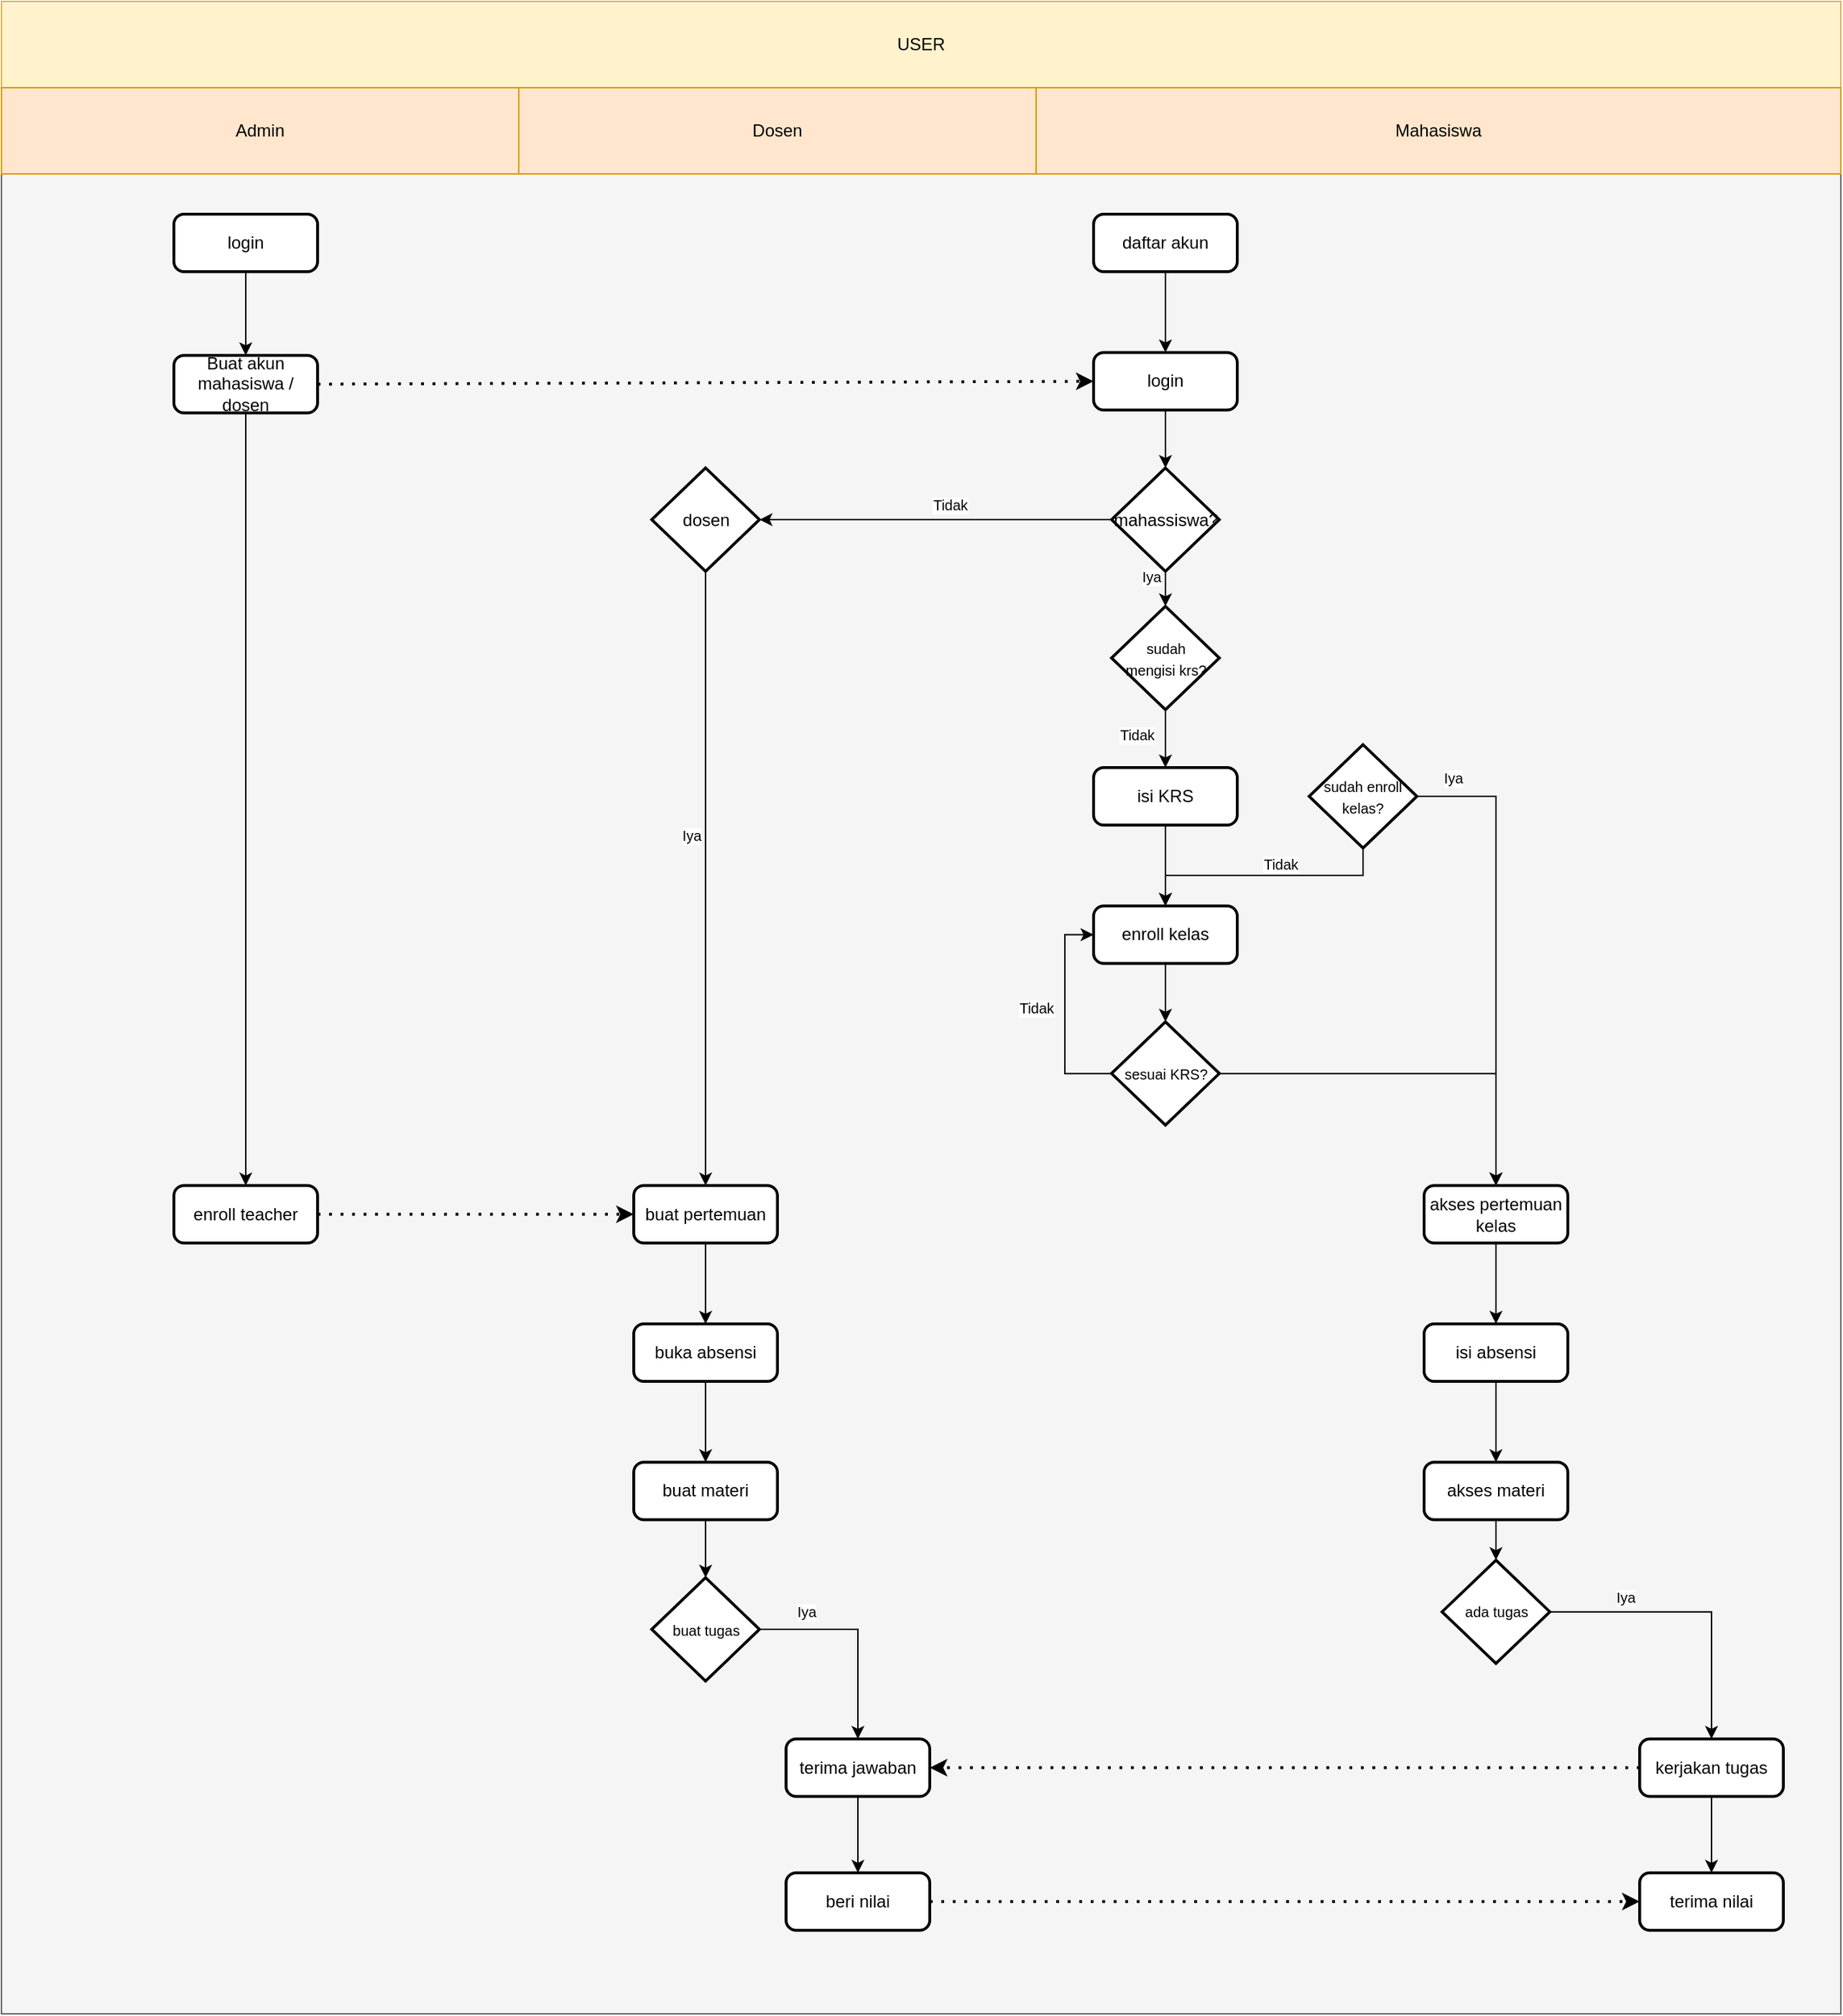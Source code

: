<mxfile version="17.4.0" type="device"><diagram id="C5RBs43oDa-KdzZeNtuy" name="Page-1"><mxGraphModel dx="1361" dy="1180" grid="1" gridSize="10" guides="1" tooltips="1" connect="1" arrows="1" fold="1" page="1" pageScale="1" pageWidth="827" pageHeight="1169" math="0" shadow="0"><root><mxCell id="WIyWlLk6GJQsqaUBKTNV-0"/><mxCell id="WIyWlLk6GJQsqaUBKTNV-1" parent="WIyWlLk6GJQsqaUBKTNV-0"/><mxCell id="b7F_dF6Ou-ItBb_28GjG-196" value="" style="whiteSpace=wrap;html=1;aspect=fixed;fontSize=10;strokeWidth=1;fillColor=#f5f5f5;strokeColor=#666666;fontColor=#333333;" vertex="1" parent="WIyWlLk6GJQsqaUBKTNV-1"><mxGeometry x="1040" y="240" width="1280" height="1280" as="geometry"/></mxCell><mxCell id="b7F_dF6Ou-ItBb_28GjG-5" value="" style="group" vertex="1" connectable="0" parent="WIyWlLk6GJQsqaUBKTNV-1"><mxGeometry x="1040" y="120" width="1280" height="120" as="geometry"/></mxCell><mxCell id="b7F_dF6Ou-ItBb_28GjG-0" value="USER" style="rounded=0;whiteSpace=wrap;html=1;fillColor=#fff2cc;strokeColor=#d6b656;" vertex="1" parent="b7F_dF6Ou-ItBb_28GjG-5"><mxGeometry width="1280" height="60" as="geometry"/></mxCell><mxCell id="b7F_dF6Ou-ItBb_28GjG-1" value="Admin" style="rounded=0;whiteSpace=wrap;html=1;fillColor=#ffe6cc;strokeColor=#d79b00;" vertex="1" parent="b7F_dF6Ou-ItBb_28GjG-5"><mxGeometry y="60" width="360" height="60" as="geometry"/></mxCell><mxCell id="b7F_dF6Ou-ItBb_28GjG-3" value="Dosen" style="rounded=0;whiteSpace=wrap;html=1;fillColor=#ffe6cc;strokeColor=#d79b00;" vertex="1" parent="b7F_dF6Ou-ItBb_28GjG-5"><mxGeometry x="360" y="60" width="360" height="60" as="geometry"/></mxCell><mxCell id="b7F_dF6Ou-ItBb_28GjG-4" value="Mahasiswa" style="rounded=0;whiteSpace=wrap;html=1;fillColor=#ffe6cc;strokeColor=#d79b00;" vertex="1" parent="b7F_dF6Ou-ItBb_28GjG-5"><mxGeometry x="720" y="60" width="560" height="60" as="geometry"/></mxCell><mxCell id="b7F_dF6Ou-ItBb_28GjG-195" style="edgeStyle=orthogonalEdgeStyle;rounded=0;orthogonalLoop=1;jettySize=auto;html=1;entryX=0.5;entryY=0;entryDx=0;entryDy=0;fontSize=10;endArrow=classic;endFill=1;" edge="1" parent="WIyWlLk6GJQsqaUBKTNV-1" source="b7F_dF6Ou-ItBb_28GjG-115" target="b7F_dF6Ou-ItBb_28GjG-159"><mxGeometry relative="1" as="geometry"/></mxCell><mxCell id="b7F_dF6Ou-ItBb_28GjG-115" value="&lt;font style=&quot;font-size: 12px&quot;&gt;Buat akun mahasiswa / dosen&lt;/font&gt;" style="rounded=1;whiteSpace=wrap;html=1;absoluteArcSize=1;arcSize=14;strokeWidth=2;fontSize=10;perimeterSpacing=0;" vertex="1" parent="WIyWlLk6GJQsqaUBKTNV-1"><mxGeometry x="1160" y="366.25" width="100" height="40" as="geometry"/></mxCell><mxCell id="b7F_dF6Ou-ItBb_28GjG-172" style="edgeStyle=orthogonalEdgeStyle;rounded=0;orthogonalLoop=1;jettySize=auto;html=1;entryX=0.5;entryY=0;entryDx=0;entryDy=0;fontSize=10;" edge="1" parent="WIyWlLk6GJQsqaUBKTNV-1" source="b7F_dF6Ou-ItBb_28GjG-120" target="b7F_dF6Ou-ItBb_28GjG-125"><mxGeometry relative="1" as="geometry"/></mxCell><mxCell id="b7F_dF6Ou-ItBb_28GjG-120" value="&lt;font style=&quot;font-size: 12px&quot;&gt;isi KRS&lt;/font&gt;" style="rounded=1;whiteSpace=wrap;html=1;absoluteArcSize=1;arcSize=14;strokeWidth=2;fontSize=10;" vertex="1" parent="WIyWlLk6GJQsqaUBKTNV-1"><mxGeometry x="1800" y="653" width="100" height="40" as="geometry"/></mxCell><mxCell id="b7F_dF6Ou-ItBb_28GjG-173" style="edgeStyle=orthogonalEdgeStyle;rounded=0;orthogonalLoop=1;jettySize=auto;html=1;entryX=0.5;entryY=0;entryDx=0;entryDy=0;entryPerimeter=0;fontSize=10;" edge="1" parent="WIyWlLk6GJQsqaUBKTNV-1" source="b7F_dF6Ou-ItBb_28GjG-125" target="b7F_dF6Ou-ItBb_28GjG-129"><mxGeometry relative="1" as="geometry"/></mxCell><mxCell id="b7F_dF6Ou-ItBb_28GjG-125" value="&lt;font style=&quot;font-size: 12px&quot;&gt;enroll kelas&lt;/font&gt;" style="rounded=1;whiteSpace=wrap;html=1;absoluteArcSize=1;arcSize=14;strokeWidth=2;fontSize=10;" vertex="1" parent="WIyWlLk6GJQsqaUBKTNV-1"><mxGeometry x="1800" y="749.25" width="100" height="40" as="geometry"/></mxCell><mxCell id="b7F_dF6Ou-ItBb_28GjG-176" style="edgeStyle=orthogonalEdgeStyle;rounded=0;orthogonalLoop=1;jettySize=auto;html=1;entryX=0.5;entryY=0;entryDx=0;entryDy=0;fontSize=10;" edge="1" parent="WIyWlLk6GJQsqaUBKTNV-1" source="b7F_dF6Ou-ItBb_28GjG-126" target="b7F_dF6Ou-ItBb_28GjG-125"><mxGeometry relative="1" as="geometry"><Array as="points"><mxPoint x="1988" y="728"/><mxPoint x="1850" y="728"/></Array></mxGeometry></mxCell><mxCell id="b7F_dF6Ou-ItBb_28GjG-177" style="edgeStyle=orthogonalEdgeStyle;rounded=0;orthogonalLoop=1;jettySize=auto;html=1;fontSize=10;" edge="1" parent="WIyWlLk6GJQsqaUBKTNV-1" source="b7F_dF6Ou-ItBb_28GjG-126" target="b7F_dF6Ou-ItBb_28GjG-130"><mxGeometry relative="1" as="geometry"/></mxCell><mxCell id="b7F_dF6Ou-ItBb_28GjG-126" value="&lt;span style=&quot;font-size: 10px&quot;&gt;sudah enroll kelas?&lt;/span&gt;" style="strokeWidth=2;html=1;shape=mxgraph.flowchart.decision;whiteSpace=wrap;fontSize=12;" vertex="1" parent="WIyWlLk6GJQsqaUBKTNV-1"><mxGeometry x="1950" y="637.07" width="75" height="71.88" as="geometry"/></mxCell><mxCell id="b7F_dF6Ou-ItBb_28GjG-174" style="edgeStyle=orthogonalEdgeStyle;rounded=0;orthogonalLoop=1;jettySize=auto;html=1;fontSize=10;" edge="1" parent="WIyWlLk6GJQsqaUBKTNV-1" source="b7F_dF6Ou-ItBb_28GjG-129" target="b7F_dF6Ou-ItBb_28GjG-130"><mxGeometry relative="1" as="geometry"/></mxCell><mxCell id="b7F_dF6Ou-ItBb_28GjG-178" style="edgeStyle=orthogonalEdgeStyle;rounded=0;orthogonalLoop=1;jettySize=auto;html=1;entryX=0;entryY=0.5;entryDx=0;entryDy=0;fontSize=10;" edge="1" parent="WIyWlLk6GJQsqaUBKTNV-1" source="b7F_dF6Ou-ItBb_28GjG-129" target="b7F_dF6Ou-ItBb_28GjG-125"><mxGeometry relative="1" as="geometry"><Array as="points"><mxPoint x="1780" y="866"/><mxPoint x="1780" y="769"/></Array></mxGeometry></mxCell><mxCell id="b7F_dF6Ou-ItBb_28GjG-129" value="&lt;span style=&quot;font-size: 10px&quot;&gt;sesuai KRS?&lt;/span&gt;" style="strokeWidth=2;html=1;shape=mxgraph.flowchart.decision;whiteSpace=wrap;fontSize=12;" vertex="1" parent="WIyWlLk6GJQsqaUBKTNV-1"><mxGeometry x="1812.5" y="829.87" width="75" height="71.88" as="geometry"/></mxCell><mxCell id="b7F_dF6Ou-ItBb_28GjG-179" style="edgeStyle=orthogonalEdgeStyle;rounded=0;orthogonalLoop=1;jettySize=auto;html=1;entryX=0.5;entryY=0;entryDx=0;entryDy=0;fontSize=10;" edge="1" parent="WIyWlLk6GJQsqaUBKTNV-1" source="b7F_dF6Ou-ItBb_28GjG-130" target="b7F_dF6Ou-ItBb_28GjG-143"><mxGeometry relative="1" as="geometry"/></mxCell><mxCell id="b7F_dF6Ou-ItBb_28GjG-130" value="&lt;span style=&quot;font-size: 12px&quot;&gt;akses pertemuan kelas&lt;/span&gt;" style="rounded=1;whiteSpace=wrap;html=1;absoluteArcSize=1;arcSize=14;strokeWidth=2;fontSize=10;" vertex="1" parent="WIyWlLk6GJQsqaUBKTNV-1"><mxGeometry x="2030" y="943.76" width="100" height="40" as="geometry"/></mxCell><mxCell id="b7F_dF6Ou-ItBb_28GjG-180" style="edgeStyle=orthogonalEdgeStyle;rounded=0;orthogonalLoop=1;jettySize=auto;html=1;entryX=0.5;entryY=0;entryDx=0;entryDy=0;fontSize=10;" edge="1" parent="WIyWlLk6GJQsqaUBKTNV-1" source="b7F_dF6Ou-ItBb_28GjG-143" target="b7F_dF6Ou-ItBb_28GjG-145"><mxGeometry relative="1" as="geometry"/></mxCell><mxCell id="b7F_dF6Ou-ItBb_28GjG-143" value="&lt;span style=&quot;font-size: 12px&quot;&gt;isi absensi&lt;/span&gt;" style="rounded=1;whiteSpace=wrap;html=1;absoluteArcSize=1;arcSize=14;strokeWidth=2;fontSize=10;" vertex="1" parent="WIyWlLk6GJQsqaUBKTNV-1"><mxGeometry x="2030" y="1040.0" width="100" height="40" as="geometry"/></mxCell><mxCell id="b7F_dF6Ou-ItBb_28GjG-181" style="edgeStyle=orthogonalEdgeStyle;rounded=0;orthogonalLoop=1;jettySize=auto;html=1;fontSize=10;" edge="1" parent="WIyWlLk6GJQsqaUBKTNV-1" source="b7F_dF6Ou-ItBb_28GjG-145" target="b7F_dF6Ou-ItBb_28GjG-146"><mxGeometry relative="1" as="geometry"/></mxCell><mxCell id="b7F_dF6Ou-ItBb_28GjG-145" value="&lt;span style=&quot;font-size: 12px&quot;&gt;akses materi&lt;/span&gt;" style="rounded=1;whiteSpace=wrap;html=1;absoluteArcSize=1;arcSize=14;strokeWidth=2;fontSize=10;" vertex="1" parent="WIyWlLk6GJQsqaUBKTNV-1"><mxGeometry x="2030" y="1136.26" width="100" height="40" as="geometry"/></mxCell><mxCell id="b7F_dF6Ou-ItBb_28GjG-182" style="edgeStyle=orthogonalEdgeStyle;rounded=0;orthogonalLoop=1;jettySize=auto;html=1;entryX=0.5;entryY=0;entryDx=0;entryDy=0;fontSize=10;" edge="1" parent="WIyWlLk6GJQsqaUBKTNV-1" source="b7F_dF6Ou-ItBb_28GjG-146" target="b7F_dF6Ou-ItBb_28GjG-147"><mxGeometry relative="1" as="geometry"/></mxCell><mxCell id="b7F_dF6Ou-ItBb_28GjG-146" value="&lt;span style=&quot;font-size: 10px&quot;&gt;ada tugas&lt;/span&gt;" style="strokeWidth=2;html=1;shape=mxgraph.flowchart.decision;whiteSpace=wrap;fontSize=12;" vertex="1" parent="WIyWlLk6GJQsqaUBKTNV-1"><mxGeometry x="2042.5" y="1204.38" width="75" height="71.88" as="geometry"/></mxCell><mxCell id="b7F_dF6Ou-ItBb_28GjG-183" style="edgeStyle=orthogonalEdgeStyle;rounded=0;orthogonalLoop=1;jettySize=auto;html=1;entryX=0.5;entryY=0;entryDx=0;entryDy=0;fontSize=10;" edge="1" parent="WIyWlLk6GJQsqaUBKTNV-1" source="b7F_dF6Ou-ItBb_28GjG-147" target="b7F_dF6Ou-ItBb_28GjG-148"><mxGeometry relative="1" as="geometry"/></mxCell><mxCell id="b7F_dF6Ou-ItBb_28GjG-147" value="&lt;span style=&quot;font-size: 12px&quot;&gt;kerjakan tugas&lt;/span&gt;" style="rounded=1;whiteSpace=wrap;html=1;absoluteArcSize=1;arcSize=14;strokeWidth=2;fontSize=10;" vertex="1" parent="WIyWlLk6GJQsqaUBKTNV-1"><mxGeometry x="2180" y="1328.75" width="100" height="40" as="geometry"/></mxCell><mxCell id="b7F_dF6Ou-ItBb_28GjG-148" value="&lt;span style=&quot;font-size: 12px&quot;&gt;terima nilai&lt;/span&gt;" style="rounded=1;whiteSpace=wrap;html=1;absoluteArcSize=1;arcSize=14;strokeWidth=2;fontSize=10;" vertex="1" parent="WIyWlLk6GJQsqaUBKTNV-1"><mxGeometry x="2180" y="1421.88" width="100" height="40" as="geometry"/></mxCell><mxCell id="b7F_dF6Ou-ItBb_28GjG-185" style="edgeStyle=orthogonalEdgeStyle;rounded=0;orthogonalLoop=1;jettySize=auto;html=1;fontSize=10;" edge="1" parent="WIyWlLk6GJQsqaUBKTNV-1" source="b7F_dF6Ou-ItBb_28GjG-151" target="b7F_dF6Ou-ItBb_28GjG-152"><mxGeometry relative="1" as="geometry"/></mxCell><mxCell id="b7F_dF6Ou-ItBb_28GjG-151" value="&lt;span style=&quot;font-size: 12px&quot;&gt;buat pertemuan&lt;/span&gt;" style="rounded=1;whiteSpace=wrap;html=1;absoluteArcSize=1;arcSize=14;strokeWidth=2;fontSize=10;" vertex="1" parent="WIyWlLk6GJQsqaUBKTNV-1"><mxGeometry x="1480" y="943.76" width="100" height="40" as="geometry"/></mxCell><mxCell id="b7F_dF6Ou-ItBb_28GjG-186" style="edgeStyle=orthogonalEdgeStyle;rounded=0;orthogonalLoop=1;jettySize=auto;html=1;fontSize=10;" edge="1" parent="WIyWlLk6GJQsqaUBKTNV-1" source="b7F_dF6Ou-ItBb_28GjG-152" target="b7F_dF6Ou-ItBb_28GjG-153"><mxGeometry relative="1" as="geometry"/></mxCell><mxCell id="b7F_dF6Ou-ItBb_28GjG-152" value="&lt;span style=&quot;font-size: 12px&quot;&gt;buka absensi&lt;/span&gt;" style="rounded=1;whiteSpace=wrap;html=1;absoluteArcSize=1;arcSize=14;strokeWidth=2;fontSize=10;" vertex="1" parent="WIyWlLk6GJQsqaUBKTNV-1"><mxGeometry x="1480" y="1040" width="100" height="40" as="geometry"/></mxCell><mxCell id="b7F_dF6Ou-ItBb_28GjG-187" style="edgeStyle=orthogonalEdgeStyle;rounded=0;orthogonalLoop=1;jettySize=auto;html=1;fontSize=10;" edge="1" parent="WIyWlLk6GJQsqaUBKTNV-1" source="b7F_dF6Ou-ItBb_28GjG-153" target="b7F_dF6Ou-ItBb_28GjG-154"><mxGeometry relative="1" as="geometry"/></mxCell><mxCell id="b7F_dF6Ou-ItBb_28GjG-153" value="&lt;span style=&quot;font-size: 12px&quot;&gt;buat materi&lt;/span&gt;" style="rounded=1;whiteSpace=wrap;html=1;absoluteArcSize=1;arcSize=14;strokeWidth=2;fontSize=10;" vertex="1" parent="WIyWlLk6GJQsqaUBKTNV-1"><mxGeometry x="1480" y="1136.26" width="100" height="40" as="geometry"/></mxCell><mxCell id="b7F_dF6Ou-ItBb_28GjG-188" style="edgeStyle=orthogonalEdgeStyle;rounded=0;orthogonalLoop=1;jettySize=auto;html=1;fontSize=10;" edge="1" parent="WIyWlLk6GJQsqaUBKTNV-1" source="b7F_dF6Ou-ItBb_28GjG-154" target="b7F_dF6Ou-ItBb_28GjG-155"><mxGeometry relative="1" as="geometry"/></mxCell><mxCell id="b7F_dF6Ou-ItBb_28GjG-154" value="&lt;span style=&quot;font-size: 10px&quot;&gt;buat tugas&lt;/span&gt;" style="strokeWidth=2;html=1;shape=mxgraph.flowchart.decision;whiteSpace=wrap;fontSize=12;" vertex="1" parent="WIyWlLk6GJQsqaUBKTNV-1"><mxGeometry x="1492.5" y="1216.57" width="75" height="71.88" as="geometry"/></mxCell><mxCell id="b7F_dF6Ou-ItBb_28GjG-189" style="edgeStyle=orthogonalEdgeStyle;rounded=0;orthogonalLoop=1;jettySize=auto;html=1;fontSize=10;" edge="1" parent="WIyWlLk6GJQsqaUBKTNV-1" source="b7F_dF6Ou-ItBb_28GjG-155" target="b7F_dF6Ou-ItBb_28GjG-158"><mxGeometry relative="1" as="geometry"/></mxCell><mxCell id="b7F_dF6Ou-ItBb_28GjG-155" value="&lt;span style=&quot;font-size: 12px&quot;&gt;terima jawaban&lt;/span&gt;" style="rounded=1;whiteSpace=wrap;html=1;absoluteArcSize=1;arcSize=14;strokeWidth=2;fontSize=10;" vertex="1" parent="WIyWlLk6GJQsqaUBKTNV-1"><mxGeometry x="1586" y="1328.75" width="100" height="40" as="geometry"/></mxCell><mxCell id="b7F_dF6Ou-ItBb_28GjG-158" value="&lt;span style=&quot;font-size: 12px&quot;&gt;beri nilai&lt;/span&gt;" style="rounded=1;whiteSpace=wrap;html=1;absoluteArcSize=1;arcSize=14;strokeWidth=2;fontSize=10;" vertex="1" parent="WIyWlLk6GJQsqaUBKTNV-1"><mxGeometry x="1586" y="1421.88" width="100" height="40" as="geometry"/></mxCell><mxCell id="b7F_dF6Ou-ItBb_28GjG-159" value="&lt;font style=&quot;font-size: 12px&quot;&gt;enroll teacher&lt;/font&gt;" style="rounded=1;whiteSpace=wrap;html=1;absoluteArcSize=1;arcSize=14;strokeWidth=2;fontSize=10;" vertex="1" parent="WIyWlLk6GJQsqaUBKTNV-1"><mxGeometry x="1160" y="943.76" width="100" height="40" as="geometry"/></mxCell><mxCell id="b7F_dF6Ou-ItBb_28GjG-165" style="edgeStyle=orthogonalEdgeStyle;rounded=0;orthogonalLoop=1;jettySize=auto;html=1;entryX=0.5;entryY=0;entryDx=0;entryDy=0;fontSize=10;" edge="1" parent="WIyWlLk6GJQsqaUBKTNV-1" source="b7F_dF6Ou-ItBb_28GjG-161" target="b7F_dF6Ou-ItBb_28GjG-162"><mxGeometry relative="1" as="geometry"/></mxCell><mxCell id="b7F_dF6Ou-ItBb_28GjG-161" value="&lt;font style=&quot;font-size: 12px&quot;&gt;daftar akun&lt;/font&gt;" style="rounded=1;whiteSpace=wrap;html=1;absoluteArcSize=1;arcSize=14;strokeWidth=2;fontSize=10;" vertex="1" parent="WIyWlLk6GJQsqaUBKTNV-1"><mxGeometry x="1800" y="268" width="100" height="40" as="geometry"/></mxCell><mxCell id="b7F_dF6Ou-ItBb_28GjG-166" style="edgeStyle=orthogonalEdgeStyle;rounded=0;orthogonalLoop=1;jettySize=auto;html=1;entryX=0.5;entryY=0;entryDx=0;entryDy=0;entryPerimeter=0;fontSize=10;" edge="1" parent="WIyWlLk6GJQsqaUBKTNV-1" source="b7F_dF6Ou-ItBb_28GjG-162" target="b7F_dF6Ou-ItBb_28GjG-163"><mxGeometry relative="1" as="geometry"/></mxCell><mxCell id="b7F_dF6Ou-ItBb_28GjG-162" value="&lt;font style=&quot;font-size: 12px&quot;&gt;login&lt;/font&gt;" style="rounded=1;whiteSpace=wrap;html=1;absoluteArcSize=1;arcSize=14;strokeWidth=2;fontSize=10;" vertex="1" parent="WIyWlLk6GJQsqaUBKTNV-1"><mxGeometry x="1800" y="364.25" width="100" height="40" as="geometry"/></mxCell><mxCell id="b7F_dF6Ou-ItBb_28GjG-169" style="edgeStyle=orthogonalEdgeStyle;rounded=0;orthogonalLoop=1;jettySize=auto;html=1;entryX=1;entryY=0.5;entryDx=0;entryDy=0;entryPerimeter=0;fontSize=10;" edge="1" parent="WIyWlLk6GJQsqaUBKTNV-1" source="b7F_dF6Ou-ItBb_28GjG-163" target="b7F_dF6Ou-ItBb_28GjG-167"><mxGeometry relative="1" as="geometry"/></mxCell><mxCell id="b7F_dF6Ou-ItBb_28GjG-197" value="Tidak" style="edgeLabel;html=1;align=center;verticalAlign=middle;resizable=0;points=[];fontSize=10;" vertex="1" connectable="0" parent="b7F_dF6Ou-ItBb_28GjG-169"><mxGeometry x="-0.083" y="1" relative="1" as="geometry"><mxPoint y="-12" as="offset"/></mxGeometry></mxCell><mxCell id="b7F_dF6Ou-ItBb_28GjG-198" value="Tidak" style="edgeLabel;html=1;align=center;verticalAlign=middle;resizable=0;points=[];fontSize=10;" vertex="1" connectable="0" parent="b7F_dF6Ou-ItBb_28GjG-169"><mxGeometry x="-0.083" y="1" relative="1" as="geometry"><mxPoint x="130" y="148" as="offset"/></mxGeometry></mxCell><mxCell id="b7F_dF6Ou-ItBb_28GjG-199" value="Tidak" style="edgeLabel;html=1;align=center;verticalAlign=middle;resizable=0;points=[];fontSize=10;" vertex="1" connectable="0" parent="b7F_dF6Ou-ItBb_28GjG-169"><mxGeometry x="-0.083" y="1" relative="1" as="geometry"><mxPoint x="230" y="238" as="offset"/></mxGeometry></mxCell><mxCell id="b7F_dF6Ou-ItBb_28GjG-200" value="Tidak" style="edgeLabel;html=1;align=center;verticalAlign=middle;resizable=0;points=[];fontSize=10;" vertex="1" connectable="0" parent="b7F_dF6Ou-ItBb_28GjG-169"><mxGeometry x="-0.083" y="1" relative="1" as="geometry"><mxPoint x="60" y="338" as="offset"/></mxGeometry></mxCell><mxCell id="b7F_dF6Ou-ItBb_28GjG-201" value="Iya" style="edgeLabel;html=1;align=center;verticalAlign=middle;resizable=0;points=[];fontSize=10;" vertex="1" connectable="0" parent="b7F_dF6Ou-ItBb_28GjG-169"><mxGeometry x="-0.083" y="1" relative="1" as="geometry"><mxPoint x="470" y="748" as="offset"/></mxGeometry></mxCell><mxCell id="b7F_dF6Ou-ItBb_28GjG-202" value="Iya" style="edgeLabel;html=1;align=center;verticalAlign=middle;resizable=0;points=[];fontSize=10;" vertex="1" connectable="0" parent="b7F_dF6Ou-ItBb_28GjG-169"><mxGeometry x="-0.083" y="1" relative="1" as="geometry"><mxPoint x="350" y="178" as="offset"/></mxGeometry></mxCell><mxCell id="b7F_dF6Ou-ItBb_28GjG-203" value="Iya" style="edgeLabel;html=1;align=center;verticalAlign=middle;resizable=0;points=[];fontSize=10;" vertex="1" connectable="0" parent="b7F_dF6Ou-ItBb_28GjG-169"><mxGeometry x="-0.083" y="1" relative="1" as="geometry"><mxPoint x="140" y="38" as="offset"/></mxGeometry></mxCell><mxCell id="b7F_dF6Ou-ItBb_28GjG-204" value="Iya" style="edgeLabel;html=1;align=center;verticalAlign=middle;resizable=0;points=[];fontSize=10;" vertex="1" connectable="0" parent="b7F_dF6Ou-ItBb_28GjG-169"><mxGeometry x="-0.083" y="1" relative="1" as="geometry"><mxPoint x="-180" y="218" as="offset"/></mxGeometry></mxCell><mxCell id="b7F_dF6Ou-ItBb_28GjG-205" value="Iya" style="edgeLabel;html=1;align=center;verticalAlign=middle;resizable=0;points=[];fontSize=10;" vertex="1" connectable="0" parent="b7F_dF6Ou-ItBb_28GjG-169"><mxGeometry x="-0.083" y="1" relative="1" as="geometry"><mxPoint x="-100" y="758" as="offset"/></mxGeometry></mxCell><mxCell id="b7F_dF6Ou-ItBb_28GjG-170" style="edgeStyle=orthogonalEdgeStyle;rounded=0;orthogonalLoop=1;jettySize=auto;html=1;entryX=0.5;entryY=0;entryDx=0;entryDy=0;entryPerimeter=0;fontSize=10;" edge="1" parent="WIyWlLk6GJQsqaUBKTNV-1" source="b7F_dF6Ou-ItBb_28GjG-163" target="b7F_dF6Ou-ItBb_28GjG-164"><mxGeometry relative="1" as="geometry"/></mxCell><mxCell id="b7F_dF6Ou-ItBb_28GjG-163" value="mahassiswa?" style="strokeWidth=2;html=1;shape=mxgraph.flowchart.decision;whiteSpace=wrap;fontSize=12;" vertex="1" parent="WIyWlLk6GJQsqaUBKTNV-1"><mxGeometry x="1812.5" y="444.57" width="75" height="71.88" as="geometry"/></mxCell><mxCell id="b7F_dF6Ou-ItBb_28GjG-171" style="edgeStyle=orthogonalEdgeStyle;rounded=0;orthogonalLoop=1;jettySize=auto;html=1;entryX=0.5;entryY=0;entryDx=0;entryDy=0;fontSize=10;" edge="1" parent="WIyWlLk6GJQsqaUBKTNV-1" source="b7F_dF6Ou-ItBb_28GjG-164" target="b7F_dF6Ou-ItBb_28GjG-120"><mxGeometry relative="1" as="geometry"/></mxCell><mxCell id="b7F_dF6Ou-ItBb_28GjG-164" value="&lt;font style=&quot;font-size: 10px&quot;&gt;sudah &lt;br&gt;mengisi krs?&lt;/font&gt;" style="strokeWidth=2;html=1;shape=mxgraph.flowchart.decision;whiteSpace=wrap;fontSize=12;" vertex="1" parent="WIyWlLk6GJQsqaUBKTNV-1"><mxGeometry x="1812.5" y="540.81" width="75" height="71.88" as="geometry"/></mxCell><mxCell id="b7F_dF6Ou-ItBb_28GjG-184" style="edgeStyle=orthogonalEdgeStyle;rounded=0;orthogonalLoop=1;jettySize=auto;html=1;entryX=0.5;entryY=0;entryDx=0;entryDy=0;fontSize=10;" edge="1" parent="WIyWlLk6GJQsqaUBKTNV-1" source="b7F_dF6Ou-ItBb_28GjG-167" target="b7F_dF6Ou-ItBb_28GjG-151"><mxGeometry relative="1" as="geometry"/></mxCell><mxCell id="b7F_dF6Ou-ItBb_28GjG-167" value="dosen" style="strokeWidth=2;html=1;shape=mxgraph.flowchart.decision;whiteSpace=wrap;fontSize=12;" vertex="1" parent="WIyWlLk6GJQsqaUBKTNV-1"><mxGeometry x="1492.5" y="444.57" width="75" height="71.88" as="geometry"/></mxCell><mxCell id="b7F_dF6Ou-ItBb_28GjG-191" value="" style="endArrow=classic;dashed=1;html=1;dashPattern=1 3;strokeWidth=2;rounded=0;fontSize=10;exitX=0;exitY=0.5;exitDx=0;exitDy=0;endFill=1;entryX=1;entryY=0.5;entryDx=0;entryDy=0;" edge="1" parent="WIyWlLk6GJQsqaUBKTNV-1" source="b7F_dF6Ou-ItBb_28GjG-147" target="b7F_dF6Ou-ItBb_28GjG-155"><mxGeometry width="50" height="50" relative="1" as="geometry"><mxPoint x="1850" y="1320" as="sourcePoint"/><mxPoint x="1990" y="1400" as="targetPoint"/></mxGeometry></mxCell><mxCell id="b7F_dF6Ou-ItBb_28GjG-192" value="" style="endArrow=classic;dashed=1;html=1;dashPattern=1 3;strokeWidth=2;rounded=0;fontSize=10;exitX=1;exitY=0.5;exitDx=0;exitDy=0;endFill=1;entryX=0;entryY=0.5;entryDx=0;entryDy=0;" edge="1" parent="WIyWlLk6GJQsqaUBKTNV-1" source="b7F_dF6Ou-ItBb_28GjG-158" target="b7F_dF6Ou-ItBb_28GjG-148"><mxGeometry width="50" height="50" relative="1" as="geometry"><mxPoint x="2190" y="1358.75" as="sourcePoint"/><mxPoint x="2190" y="1445" as="targetPoint"/></mxGeometry></mxCell><mxCell id="b7F_dF6Ou-ItBb_28GjG-193" value="" style="endArrow=classic;dashed=1;html=1;dashPattern=1 3;strokeWidth=2;rounded=0;fontSize=10;exitX=1;exitY=0.5;exitDx=0;exitDy=0;endFill=1;entryX=0;entryY=0.5;entryDx=0;entryDy=0;" edge="1" parent="WIyWlLk6GJQsqaUBKTNV-1" source="b7F_dF6Ou-ItBb_28GjG-115" target="b7F_dF6Ou-ItBb_28GjG-162"><mxGeometry width="50" height="50" relative="1" as="geometry"><mxPoint x="1330.0" y="110" as="sourcePoint"/><mxPoint x="1770" y="110" as="targetPoint"/></mxGeometry></mxCell><mxCell id="b7F_dF6Ou-ItBb_28GjG-194" value="" style="endArrow=classic;dashed=1;html=1;dashPattern=1 3;strokeWidth=2;rounded=0;fontSize=10;exitX=1;exitY=0.5;exitDx=0;exitDy=0;endFill=1;entryX=0;entryY=0.5;entryDx=0;entryDy=0;" edge="1" parent="WIyWlLk6GJQsqaUBKTNV-1" source="b7F_dF6Ou-ItBb_28GjG-159" target="b7F_dF6Ou-ItBb_28GjG-151"><mxGeometry width="50" height="50" relative="1" as="geometry"><mxPoint x="1330" y="855.21" as="sourcePoint"/><mxPoint x="1740" y="855.21" as="targetPoint"/></mxGeometry></mxCell><mxCell id="b7F_dF6Ou-ItBb_28GjG-208" style="edgeStyle=orthogonalEdgeStyle;rounded=0;orthogonalLoop=1;jettySize=auto;html=1;fontSize=10;endArrow=classic;endFill=1;" edge="1" parent="WIyWlLk6GJQsqaUBKTNV-1" source="b7F_dF6Ou-ItBb_28GjG-207" target="b7F_dF6Ou-ItBb_28GjG-115"><mxGeometry relative="1" as="geometry"/></mxCell><mxCell id="b7F_dF6Ou-ItBb_28GjG-207" value="&lt;font style=&quot;font-size: 12px&quot;&gt;login&lt;/font&gt;" style="rounded=1;whiteSpace=wrap;html=1;absoluteArcSize=1;arcSize=14;strokeWidth=2;fontSize=10;" vertex="1" parent="WIyWlLk6GJQsqaUBKTNV-1"><mxGeometry x="1160" y="268" width="100" height="40" as="geometry"/></mxCell></root></mxGraphModel></diagram></mxfile>